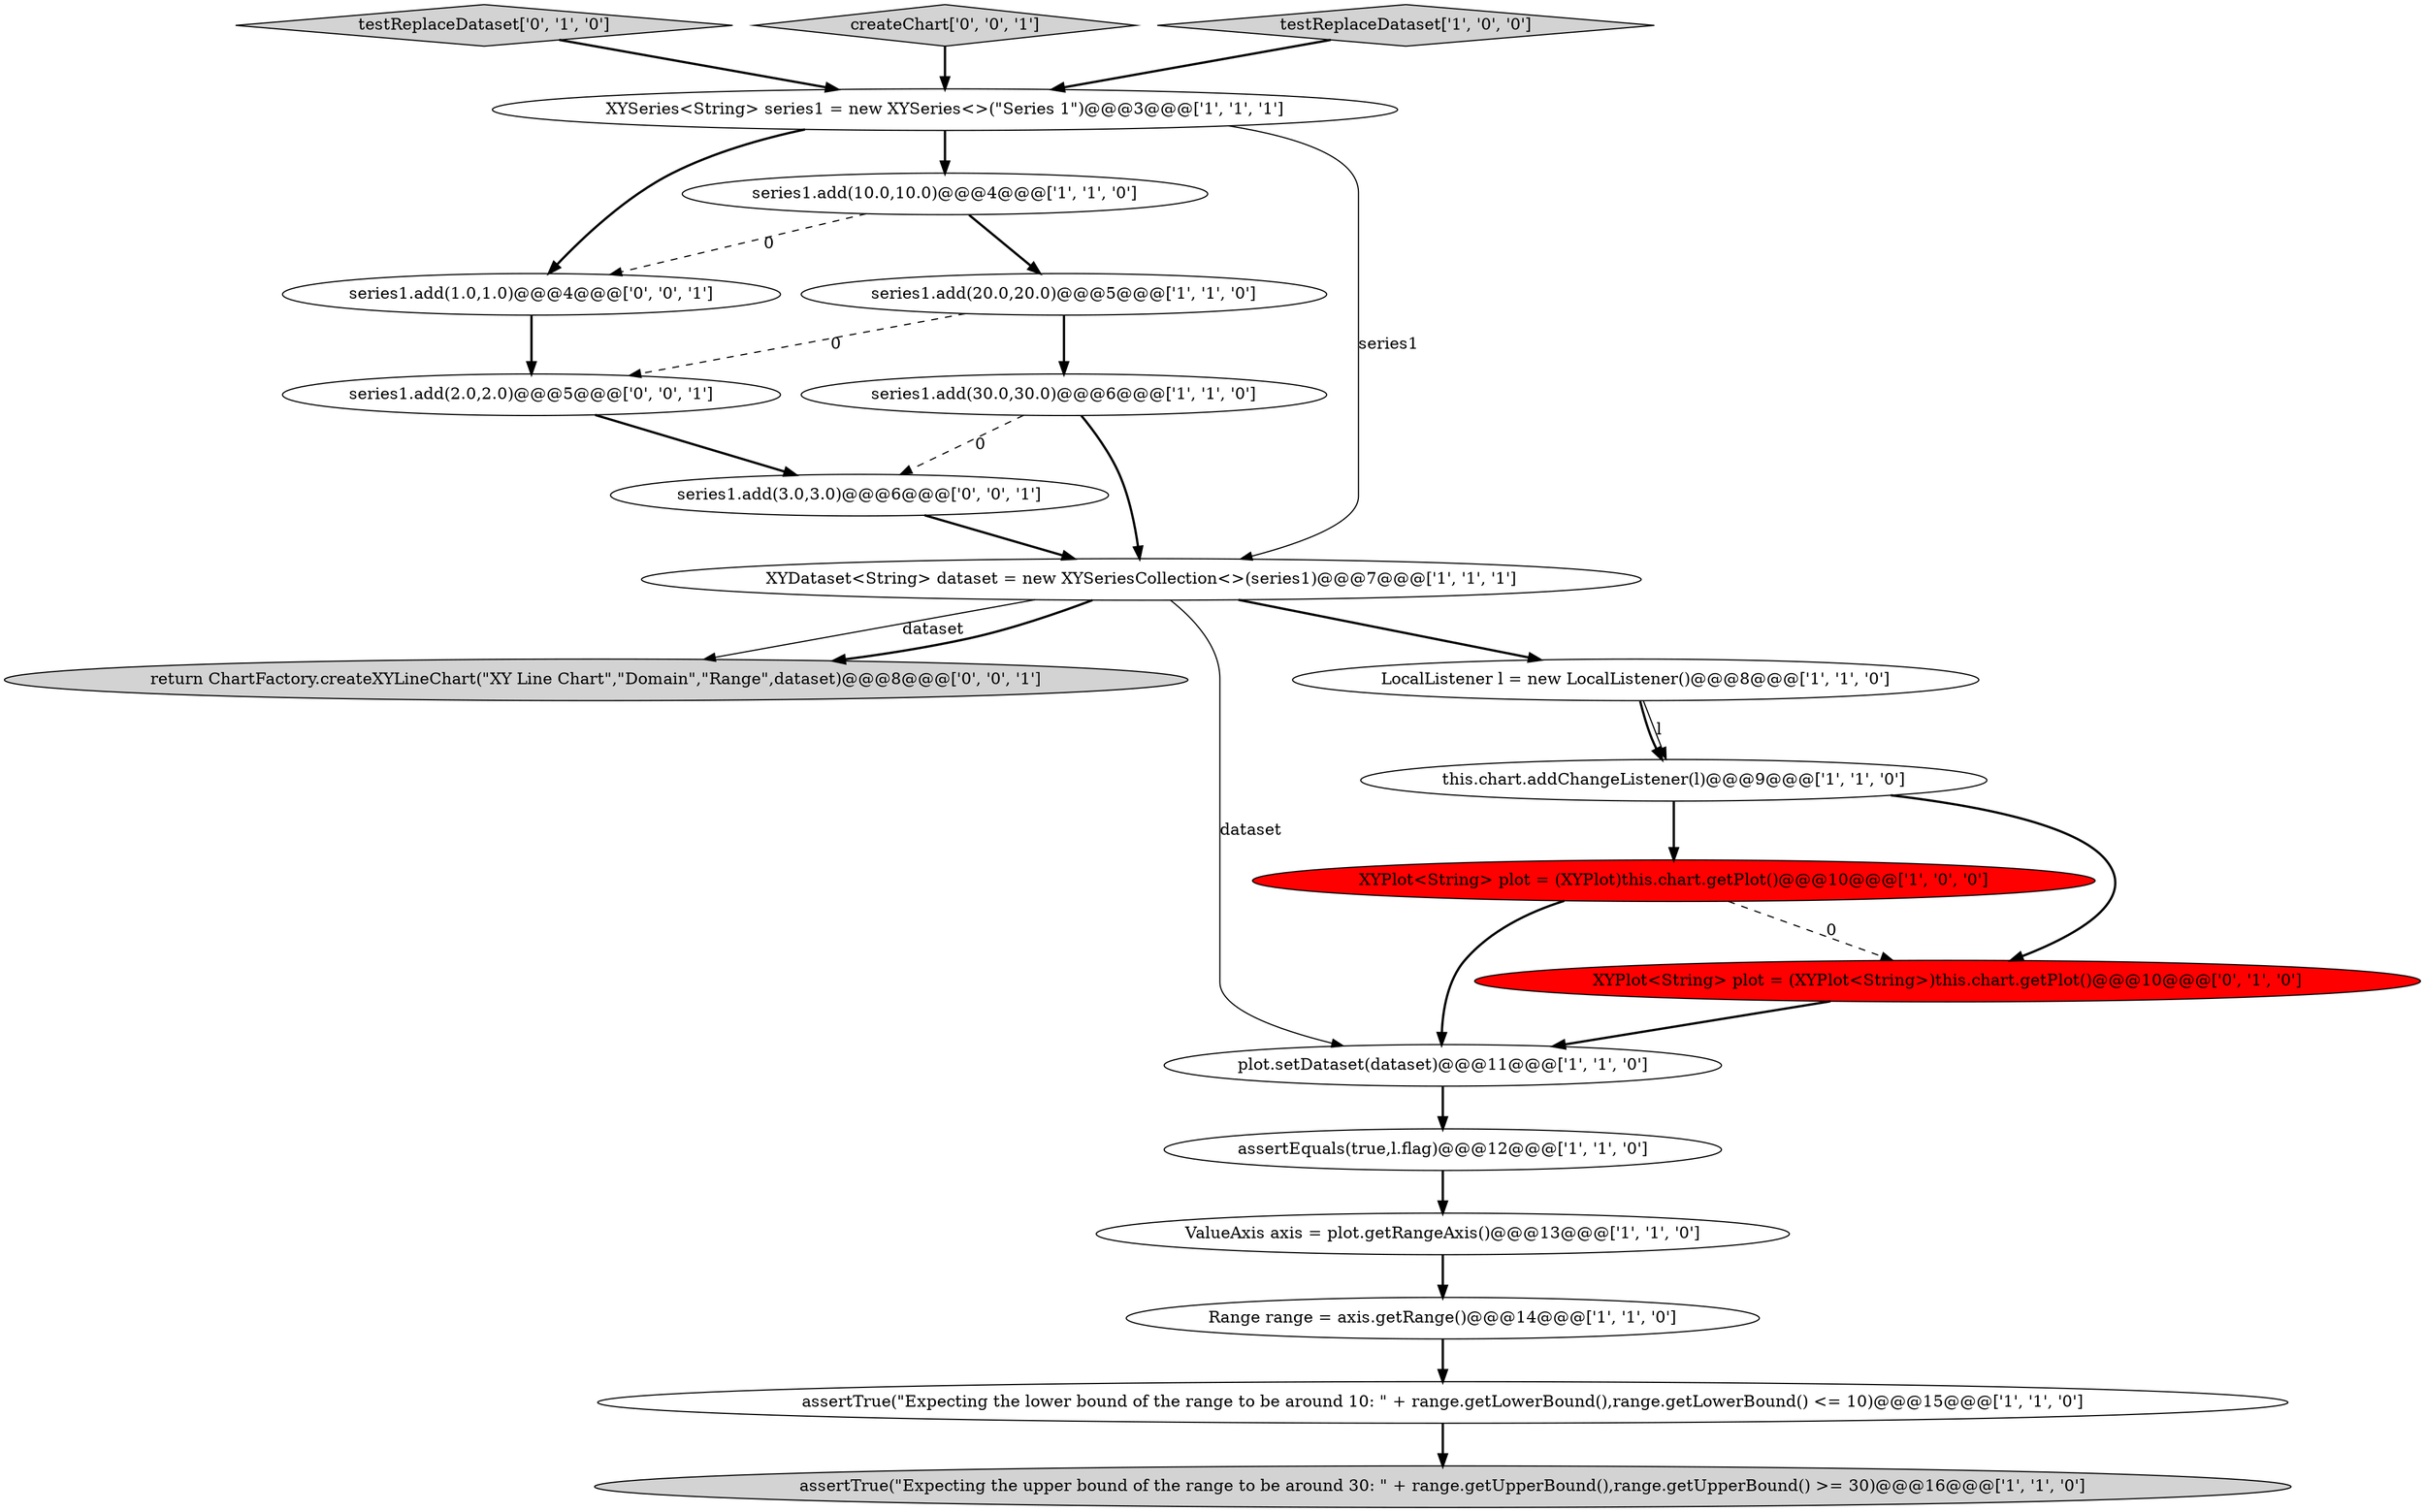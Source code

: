 digraph {
16 [style = filled, label = "testReplaceDataset['0', '1', '0']", fillcolor = lightgray, shape = diamond image = "AAA0AAABBB2BBB"];
5 [style = filled, label = "series1.add(20.0,20.0)@@@5@@@['1', '1', '0']", fillcolor = white, shape = ellipse image = "AAA0AAABBB1BBB"];
2 [style = filled, label = "this.chart.addChangeListener(l)@@@9@@@['1', '1', '0']", fillcolor = white, shape = ellipse image = "AAA0AAABBB1BBB"];
19 [style = filled, label = "series1.add(3.0,3.0)@@@6@@@['0', '0', '1']", fillcolor = white, shape = ellipse image = "AAA0AAABBB3BBB"];
21 [style = filled, label = "return ChartFactory.createXYLineChart(\"XY Line Chart\",\"Domain\",\"Range\",dataset)@@@8@@@['0', '0', '1']", fillcolor = lightgray, shape = ellipse image = "AAA0AAABBB3BBB"];
4 [style = filled, label = "series1.add(30.0,30.0)@@@6@@@['1', '1', '0']", fillcolor = white, shape = ellipse image = "AAA0AAABBB1BBB"];
11 [style = filled, label = "assertTrue(\"Expecting the upper bound of the range to be around 30: \" + range.getUpperBound(),range.getUpperBound() >= 30)@@@16@@@['1', '1', '0']", fillcolor = lightgray, shape = ellipse image = "AAA0AAABBB1BBB"];
18 [style = filled, label = "createChart['0', '0', '1']", fillcolor = lightgray, shape = diamond image = "AAA0AAABBB3BBB"];
20 [style = filled, label = "series1.add(2.0,2.0)@@@5@@@['0', '0', '1']", fillcolor = white, shape = ellipse image = "AAA0AAABBB3BBB"];
9 [style = filled, label = "ValueAxis axis = plot.getRangeAxis()@@@13@@@['1', '1', '0']", fillcolor = white, shape = ellipse image = "AAA0AAABBB1BBB"];
7 [style = filled, label = "XYSeries<String> series1 = new XYSeries<>(\"Series 1\")@@@3@@@['1', '1', '1']", fillcolor = white, shape = ellipse image = "AAA0AAABBB1BBB"];
17 [style = filled, label = "series1.add(1.0,1.0)@@@4@@@['0', '0', '1']", fillcolor = white, shape = ellipse image = "AAA0AAABBB3BBB"];
10 [style = filled, label = "testReplaceDataset['1', '0', '0']", fillcolor = lightgray, shape = diamond image = "AAA0AAABBB1BBB"];
13 [style = filled, label = "Range range = axis.getRange()@@@14@@@['1', '1', '0']", fillcolor = white, shape = ellipse image = "AAA0AAABBB1BBB"];
1 [style = filled, label = "series1.add(10.0,10.0)@@@4@@@['1', '1', '0']", fillcolor = white, shape = ellipse image = "AAA0AAABBB1BBB"];
14 [style = filled, label = "XYDataset<String> dataset = new XYSeriesCollection<>(series1)@@@7@@@['1', '1', '1']", fillcolor = white, shape = ellipse image = "AAA0AAABBB1BBB"];
6 [style = filled, label = "assertTrue(\"Expecting the lower bound of the range to be around 10: \" + range.getLowerBound(),range.getLowerBound() <= 10)@@@15@@@['1', '1', '0']", fillcolor = white, shape = ellipse image = "AAA0AAABBB1BBB"];
0 [style = filled, label = "assertEquals(true,l.flag)@@@12@@@['1', '1', '0']", fillcolor = white, shape = ellipse image = "AAA0AAABBB1BBB"];
12 [style = filled, label = "XYPlot<String> plot = (XYPlot)this.chart.getPlot()@@@10@@@['1', '0', '0']", fillcolor = red, shape = ellipse image = "AAA1AAABBB1BBB"];
3 [style = filled, label = "plot.setDataset(dataset)@@@11@@@['1', '1', '0']", fillcolor = white, shape = ellipse image = "AAA0AAABBB1BBB"];
15 [style = filled, label = "XYPlot<String> plot = (XYPlot<String>)this.chart.getPlot()@@@10@@@['0', '1', '0']", fillcolor = red, shape = ellipse image = "AAA1AAABBB2BBB"];
8 [style = filled, label = "LocalListener l = new LocalListener()@@@8@@@['1', '1', '0']", fillcolor = white, shape = ellipse image = "AAA0AAABBB1BBB"];
1->5 [style = bold, label=""];
4->14 [style = bold, label=""];
0->9 [style = bold, label=""];
7->1 [style = bold, label=""];
7->17 [style = bold, label=""];
14->3 [style = solid, label="dataset"];
16->7 [style = bold, label=""];
15->3 [style = bold, label=""];
10->7 [style = bold, label=""];
3->0 [style = bold, label=""];
2->12 [style = bold, label=""];
5->20 [style = dashed, label="0"];
14->21 [style = solid, label="dataset"];
1->17 [style = dashed, label="0"];
19->14 [style = bold, label=""];
7->14 [style = solid, label="series1"];
8->2 [style = bold, label=""];
6->11 [style = bold, label=""];
5->4 [style = bold, label=""];
2->15 [style = bold, label=""];
12->15 [style = dashed, label="0"];
9->13 [style = bold, label=""];
4->19 [style = dashed, label="0"];
14->8 [style = bold, label=""];
12->3 [style = bold, label=""];
13->6 [style = bold, label=""];
18->7 [style = bold, label=""];
20->19 [style = bold, label=""];
14->21 [style = bold, label=""];
17->20 [style = bold, label=""];
8->2 [style = solid, label="l"];
}
